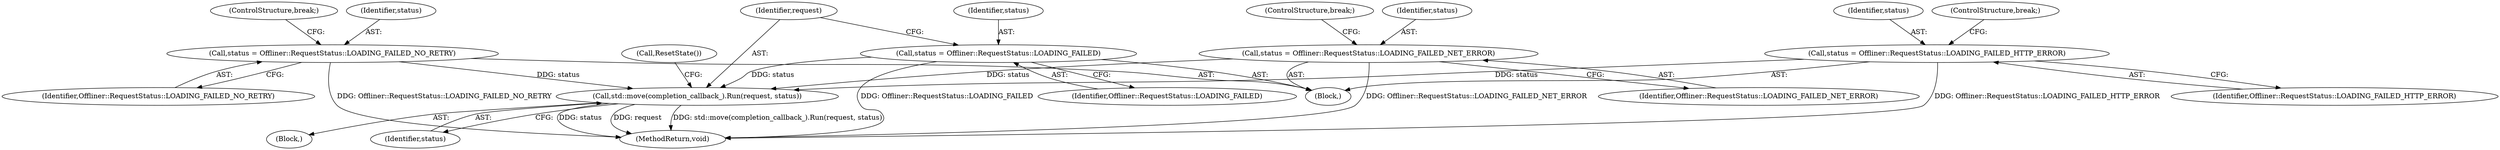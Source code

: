 digraph "0_Chrome_35eb28748d45b87695a69eceffaff73a0be476af_1@API" {
"1000147" [label="(Call,std::move(completion_callback_).Run(request, status))"];
"1000138" [label="(Call,status = Offliner::RequestStatus::LOADING_FAILED_NO_RETRY)"];
"1000144" [label="(Call,status = Offliner::RequestStatus::LOADING_FAILED)"];
"1000128" [label="(Call,status = Offliner::RequestStatus::LOADING_FAILED_NET_ERROR)"];
"1000133" [label="(Call,status = Offliner::RequestStatus::LOADING_FAILED_HTTP_ERROR)"];
"1000138" [label="(Call,status = Offliner::RequestStatus::LOADING_FAILED_NO_RETRY)"];
"1000322" [label="(MethodReturn,void)"];
"1000126" [label="(Block,)"];
"1000148" [label="(Identifier,request)"];
"1000147" [label="(Call,std::move(completion_callback_).Run(request, status))"];
"1000145" [label="(Identifier,status)"];
"1000130" [label="(Identifier,Offliner::RequestStatus::LOADING_FAILED_NET_ERROR)"];
"1000146" [label="(Identifier,Offliner::RequestStatus::LOADING_FAILED)"];
"1000140" [label="(Identifier,Offliner::RequestStatus::LOADING_FAILED_NO_RETRY)"];
"1000122" [label="(Block,)"];
"1000129" [label="(Identifier,status)"];
"1000131" [label="(ControlStructure,break;)"];
"1000135" [label="(Identifier,Offliner::RequestStatus::LOADING_FAILED_HTTP_ERROR)"];
"1000150" [label="(Call,ResetState())"];
"1000133" [label="(Call,status = Offliner::RequestStatus::LOADING_FAILED_HTTP_ERROR)"];
"1000136" [label="(ControlStructure,break;)"];
"1000149" [label="(Identifier,status)"];
"1000144" [label="(Call,status = Offliner::RequestStatus::LOADING_FAILED)"];
"1000139" [label="(Identifier,status)"];
"1000141" [label="(ControlStructure,break;)"];
"1000128" [label="(Call,status = Offliner::RequestStatus::LOADING_FAILED_NET_ERROR)"];
"1000134" [label="(Identifier,status)"];
"1000147" -> "1000122"  [label="AST: "];
"1000147" -> "1000149"  [label="CFG: "];
"1000148" -> "1000147"  [label="AST: "];
"1000149" -> "1000147"  [label="AST: "];
"1000150" -> "1000147"  [label="CFG: "];
"1000147" -> "1000322"  [label="DDG: status"];
"1000147" -> "1000322"  [label="DDG: request"];
"1000147" -> "1000322"  [label="DDG: std::move(completion_callback_).Run(request, status)"];
"1000138" -> "1000147"  [label="DDG: status"];
"1000144" -> "1000147"  [label="DDG: status"];
"1000128" -> "1000147"  [label="DDG: status"];
"1000133" -> "1000147"  [label="DDG: status"];
"1000138" -> "1000126"  [label="AST: "];
"1000138" -> "1000140"  [label="CFG: "];
"1000139" -> "1000138"  [label="AST: "];
"1000140" -> "1000138"  [label="AST: "];
"1000141" -> "1000138"  [label="CFG: "];
"1000138" -> "1000322"  [label="DDG: Offliner::RequestStatus::LOADING_FAILED_NO_RETRY"];
"1000144" -> "1000126"  [label="AST: "];
"1000144" -> "1000146"  [label="CFG: "];
"1000145" -> "1000144"  [label="AST: "];
"1000146" -> "1000144"  [label="AST: "];
"1000148" -> "1000144"  [label="CFG: "];
"1000144" -> "1000322"  [label="DDG: Offliner::RequestStatus::LOADING_FAILED"];
"1000128" -> "1000126"  [label="AST: "];
"1000128" -> "1000130"  [label="CFG: "];
"1000129" -> "1000128"  [label="AST: "];
"1000130" -> "1000128"  [label="AST: "];
"1000131" -> "1000128"  [label="CFG: "];
"1000128" -> "1000322"  [label="DDG: Offliner::RequestStatus::LOADING_FAILED_NET_ERROR"];
"1000133" -> "1000126"  [label="AST: "];
"1000133" -> "1000135"  [label="CFG: "];
"1000134" -> "1000133"  [label="AST: "];
"1000135" -> "1000133"  [label="AST: "];
"1000136" -> "1000133"  [label="CFG: "];
"1000133" -> "1000322"  [label="DDG: Offliner::RequestStatus::LOADING_FAILED_HTTP_ERROR"];
}
